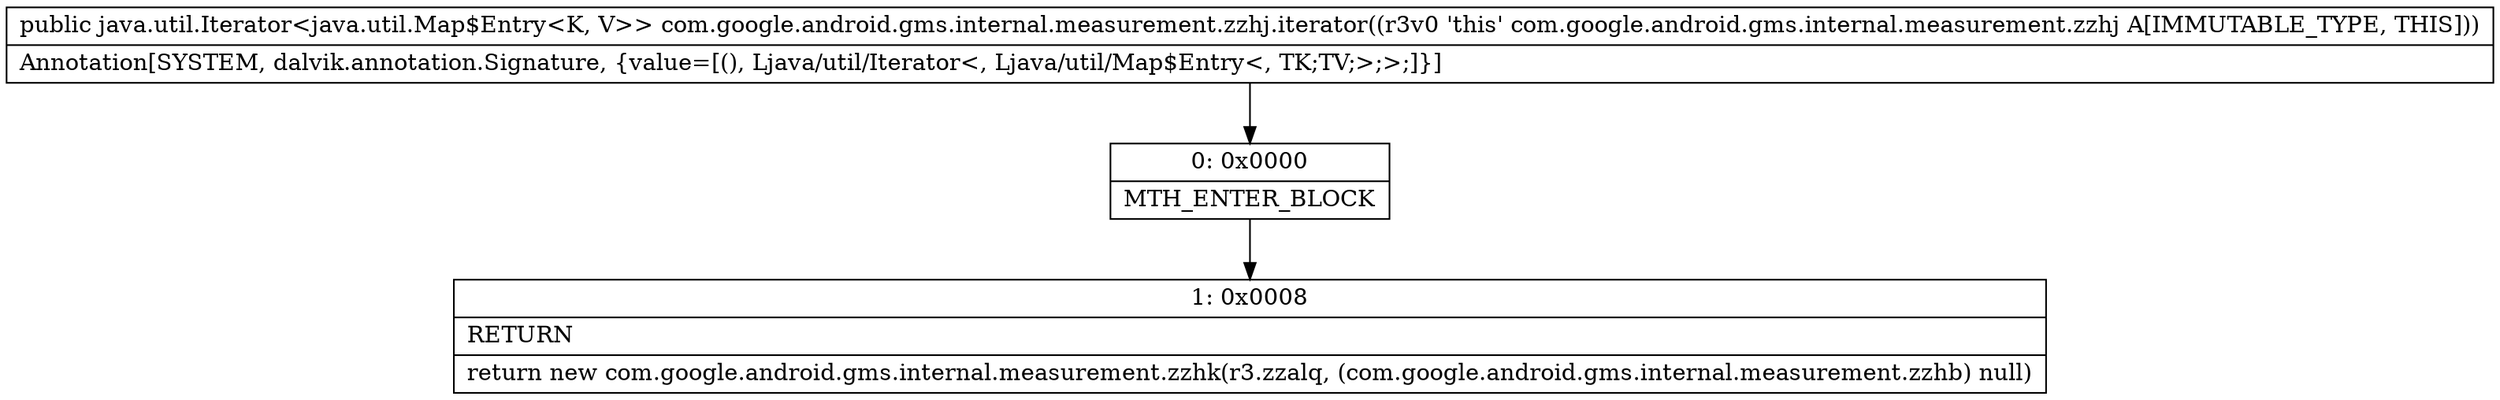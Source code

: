 digraph "CFG forcom.google.android.gms.internal.measurement.zzhj.iterator()Ljava\/util\/Iterator;" {
Node_0 [shape=record,label="{0\:\ 0x0000|MTH_ENTER_BLOCK\l}"];
Node_1 [shape=record,label="{1\:\ 0x0008|RETURN\l|return new com.google.android.gms.internal.measurement.zzhk(r3.zzalq, (com.google.android.gms.internal.measurement.zzhb) null)\l}"];
MethodNode[shape=record,label="{public java.util.Iterator\<java.util.Map$Entry\<K, V\>\> com.google.android.gms.internal.measurement.zzhj.iterator((r3v0 'this' com.google.android.gms.internal.measurement.zzhj A[IMMUTABLE_TYPE, THIS]))  | Annotation[SYSTEM, dalvik.annotation.Signature, \{value=[(), Ljava\/util\/Iterator\<, Ljava\/util\/Map$Entry\<, TK;TV;\>;\>;]\}]\l}"];
MethodNode -> Node_0;
Node_0 -> Node_1;
}

